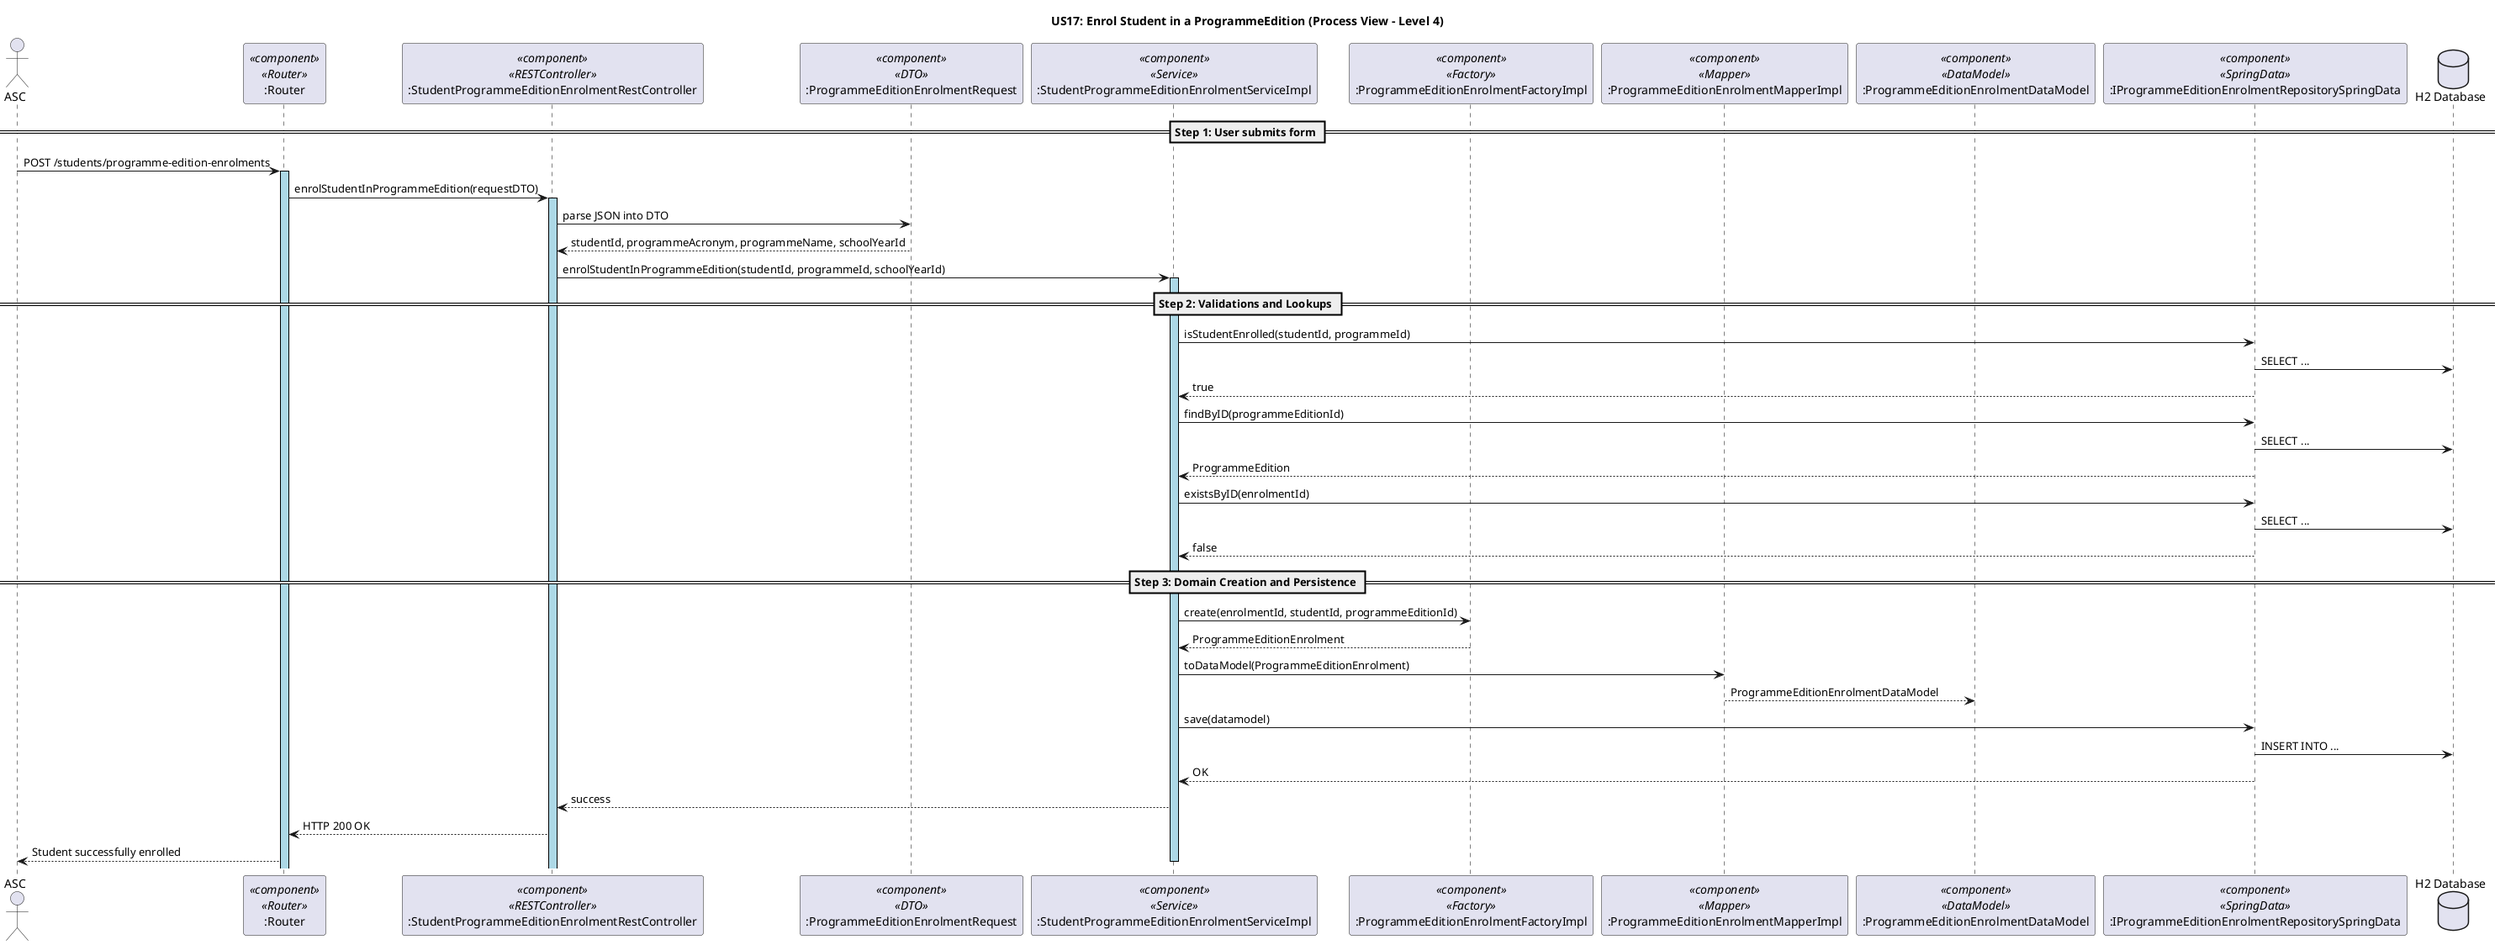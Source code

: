 @startuml

' US17 - Enrol a Student in a ProgrammeEdition
' Process View - Level 4 (Technical Backend Architecture)

skinparam componentStyle uml2
skinparam sequence {
    LifeLineBorderColor black
    LifeLineBackgroundColor LightBlue
}

title US17: Enrol Student in a ProgrammeEdition (Process View – Level 4)

actor ASC
participant ":Router" as router <<component>> <<Router>>
participant ":StudentProgrammeEditionEnrolmentRestController" as controller <<component>> <<RESTController>>
participant ":ProgrammeEditionEnrolmentRequest" as requestDTO <<component>> <<DTO>>
participant ":StudentProgrammeEditionEnrolmentServiceImpl" as service <<component>> <<Service>>
participant ":ProgrammeEditionEnrolmentFactoryImpl" as factory <<component>> <<Factory>>
participant ":ProgrammeEditionEnrolmentMapperImpl" as mapper <<component>> <<Mapper>>
participant ":ProgrammeEditionEnrolmentDataModel" as datamodel <<component>> <<DataModel>>
participant ":IProgrammeEditionEnrolmentRepositorySpringData" as springRepo <<component>> <<SpringData>>
database "H2 Database" as db

== Step 1: User submits form ==
ASC -> router: POST /students/programme-edition-enrolments
activate router

router -> controller: enrolStudentInProgrammeEdition(requestDTO)
activate controller

controller -> requestDTO: parse JSON into DTO
requestDTO --> controller: studentId, programmeAcronym, programmeName, schoolYearId

controller -> service: enrolStudentInProgrammeEdition(studentId, programmeId, schoolYearId)
activate service

== Step 2: Validations and Lookups ==
service -> springRepo: isStudentEnrolled(studentId, programmeId)
springRepo -> db: SELECT ...
springRepo --> service: true

service -> springRepo: findByID(programmeEditionId)
springRepo -> db: SELECT ...
springRepo --> service: ProgrammeEdition

service -> springRepo: existsByID(enrolmentId)
springRepo -> db: SELECT ...
springRepo --> service: false

== Step 3: Domain Creation and Persistence ==
service -> factory: create(enrolmentId, studentId, programmeEditionId)
factory --> service: ProgrammeEditionEnrolment

service -> mapper: toDataModel(ProgrammeEditionEnrolment)
mapper --> datamodel: ProgrammeEditionEnrolmentDataModel

service -> springRepo: save(datamodel)
springRepo -> db: INSERT INTO ...
springRepo --> service: OK

service --> controller: success
controller --> router: HTTP 200 OK
router --> ASC: Student successfully enrolled

deactivate service
@enduml
